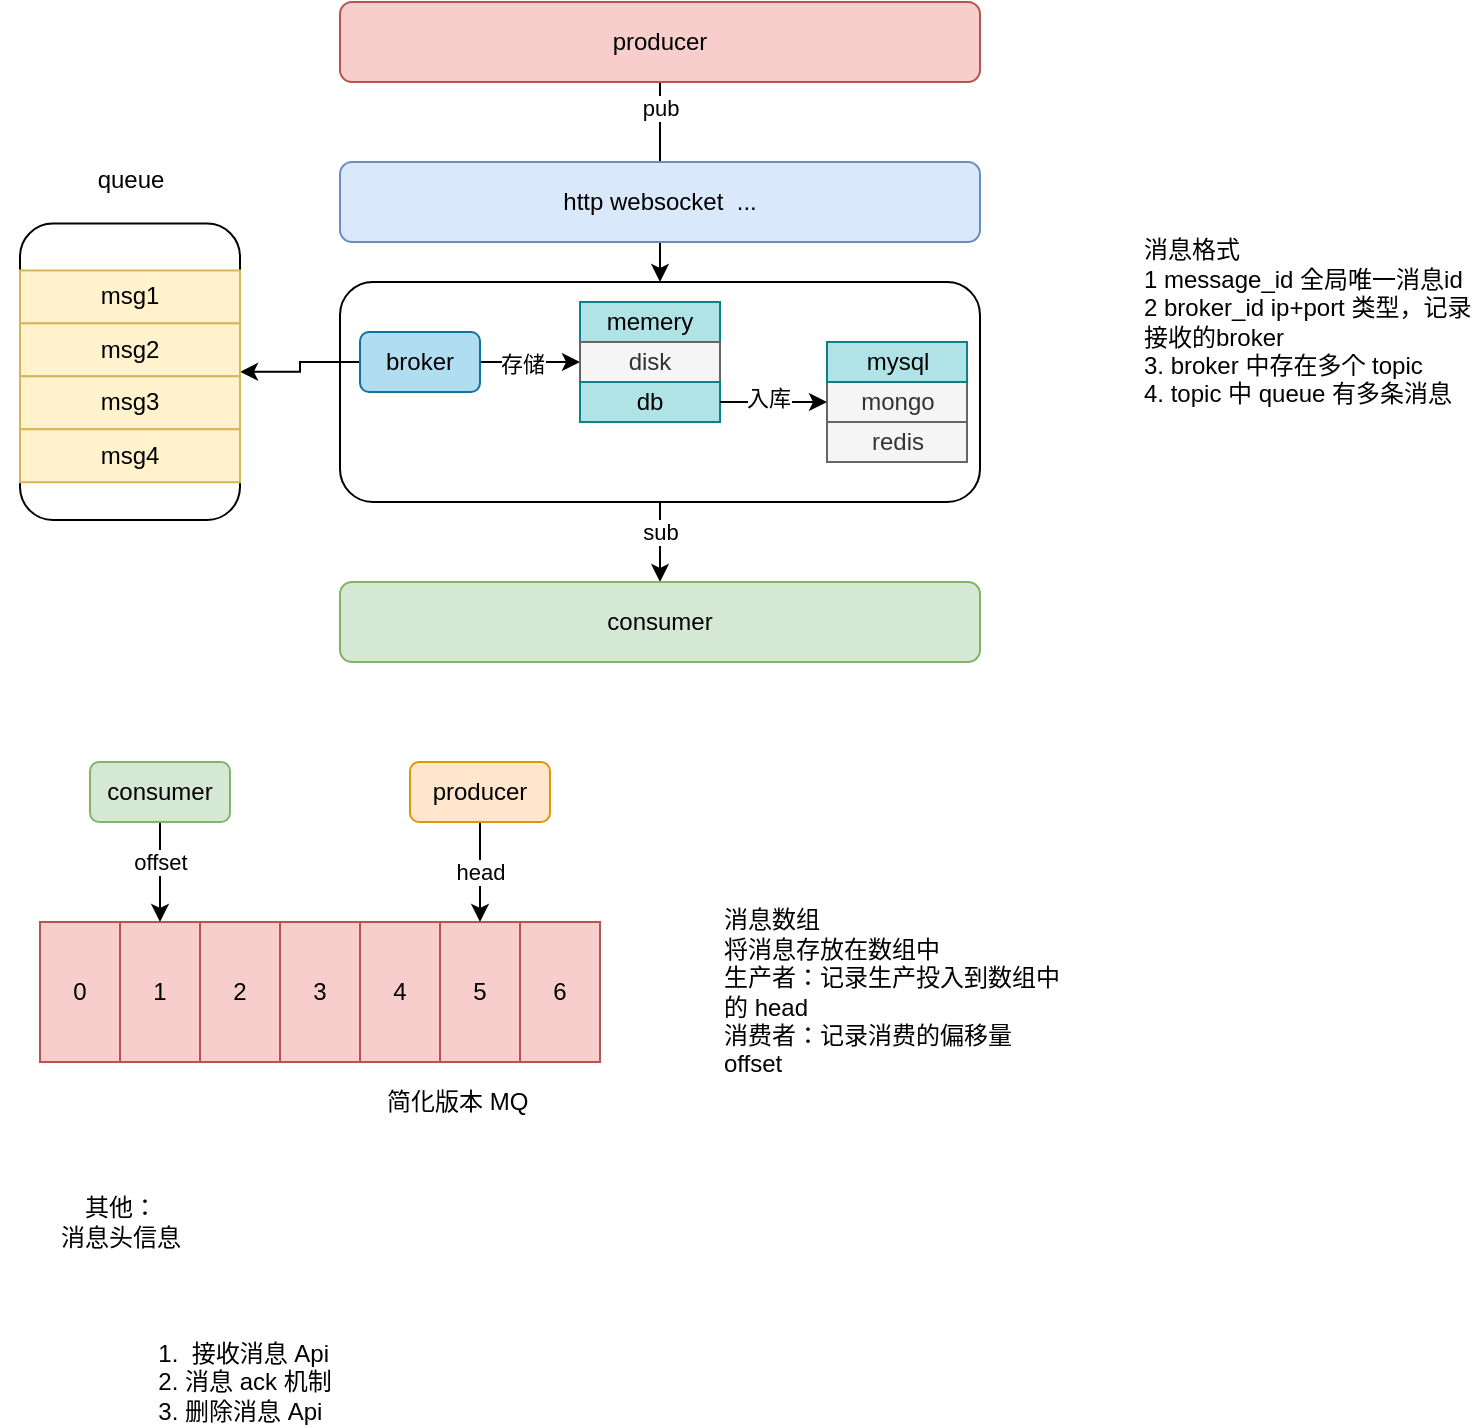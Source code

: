 <mxfile version="14.4.7" type="github">
  <diagram id="GEWbKtwTwwU5BR-KHDl5" name="第 1 页">
    <mxGraphModel dx="1422" dy="802" grid="1" gridSize="10" guides="1" tooltips="1" connect="1" arrows="1" fold="1" page="1" pageScale="1" pageWidth="827" pageHeight="1169" math="0" shadow="0">
      <root>
        <mxCell id="0" />
        <mxCell id="1" parent="0" />
        <mxCell id="4Ff3cxpEsu5nCAXXMV_1-10" value="" style="edgeStyle=orthogonalEdgeStyle;rounded=0;orthogonalLoop=1;jettySize=auto;html=1;" parent="1" source="4Ff3cxpEsu5nCAXXMV_1-2" target="4Ff3cxpEsu5nCAXXMV_1-6" edge="1">
          <mxGeometry relative="1" as="geometry" />
        </mxCell>
        <mxCell id="4Ff3cxpEsu5nCAXXMV_1-13" value="sub" style="edgeLabel;html=1;align=center;verticalAlign=middle;resizable=0;points=[];" parent="4Ff3cxpEsu5nCAXXMV_1-10" vertex="1" connectable="0">
          <mxGeometry x="0.25" y="3" relative="1" as="geometry">
            <mxPoint x="-3" y="-10" as="offset" />
          </mxGeometry>
        </mxCell>
        <mxCell id="4Ff3cxpEsu5nCAXXMV_1-2" value="" style="rounded=1;whiteSpace=wrap;html=1;" parent="1" vertex="1">
          <mxGeometry x="170" y="320" width="320" height="110" as="geometry" />
        </mxCell>
        <mxCell id="4Ff3cxpEsu5nCAXXMV_1-6" value="consumer" style="rounded=1;whiteSpace=wrap;html=1;fillColor=#d5e8d4;strokeColor=#82b366;" parent="1" vertex="1">
          <mxGeometry x="170" y="470" width="320" height="40" as="geometry" />
        </mxCell>
        <mxCell id="4Ff3cxpEsu5nCAXXMV_1-9" value="" style="edgeStyle=orthogonalEdgeStyle;rounded=0;orthogonalLoop=1;jettySize=auto;html=1;" parent="1" source="4Ff3cxpEsu5nCAXXMV_1-7" target="4Ff3cxpEsu5nCAXXMV_1-2" edge="1">
          <mxGeometry relative="1" as="geometry" />
        </mxCell>
        <mxCell id="4Ff3cxpEsu5nCAXXMV_1-11" value="pub" style="edgeLabel;html=1;align=center;verticalAlign=middle;resizable=0;points=[];" parent="4Ff3cxpEsu5nCAXXMV_1-9" vertex="1" connectable="0">
          <mxGeometry x="-0.291" y="1" relative="1" as="geometry">
            <mxPoint x="-1" y="-23" as="offset" />
          </mxGeometry>
        </mxCell>
        <mxCell id="4Ff3cxpEsu5nCAXXMV_1-7" value="producer" style="rounded=1;whiteSpace=wrap;html=1;fillColor=#f8cecc;strokeColor=#b85450;" parent="1" vertex="1">
          <mxGeometry x="170" y="180" width="320" height="40" as="geometry" />
        </mxCell>
        <mxCell id="4Ff3cxpEsu5nCAXXMV_1-26" style="edgeStyle=orthogonalEdgeStyle;rounded=0;orthogonalLoop=1;jettySize=auto;html=1;entryX=0;entryY=0.5;entryDx=0;entryDy=0;" parent="1" source="4Ff3cxpEsu5nCAXXMV_1-15" target="4Ff3cxpEsu5nCAXXMV_1-18" edge="1">
          <mxGeometry relative="1" as="geometry" />
        </mxCell>
        <mxCell id="4Ff3cxpEsu5nCAXXMV_1-27" value="存储" style="edgeLabel;html=1;align=center;verticalAlign=middle;resizable=0;points=[];" parent="4Ff3cxpEsu5nCAXXMV_1-26" vertex="1" connectable="0">
          <mxGeometry x="-0.186" y="-1" relative="1" as="geometry">
            <mxPoint as="offset" />
          </mxGeometry>
        </mxCell>
        <mxCell id="uMKOycxnDkq_2mH9ONQj-2" style="edgeStyle=orthogonalEdgeStyle;rounded=0;orthogonalLoop=1;jettySize=auto;html=1;" parent="1" source="4Ff3cxpEsu5nCAXXMV_1-15" target="uMKOycxnDkq_2mH9ONQj-1" edge="1">
          <mxGeometry relative="1" as="geometry" />
        </mxCell>
        <mxCell id="4Ff3cxpEsu5nCAXXMV_1-15" value="broker" style="rounded=1;whiteSpace=wrap;html=1;fillColor=#b1ddf0;strokeColor=#10739e;" parent="1" vertex="1">
          <mxGeometry x="180" y="345" width="60" height="30" as="geometry" />
        </mxCell>
        <mxCell id="4Ff3cxpEsu5nCAXXMV_1-23" value="" style="group;fillColor=#b0e3e6;strokeColor=#0e8088;" parent="1" vertex="1" connectable="0">
          <mxGeometry x="290" y="330" width="70" height="60" as="geometry" />
        </mxCell>
        <mxCell id="4Ff3cxpEsu5nCAXXMV_1-17" value="memery" style="rounded=0;whiteSpace=wrap;html=1;fillColor=#b0e3e6;strokeColor=#0e8088;" parent="4Ff3cxpEsu5nCAXXMV_1-23" vertex="1">
          <mxGeometry width="70" height="20" as="geometry" />
        </mxCell>
        <mxCell id="4Ff3cxpEsu5nCAXXMV_1-18" value="disk" style="rounded=0;whiteSpace=wrap;html=1;fillColor=#f5f5f5;strokeColor=#666666;fontColor=#333333;" parent="4Ff3cxpEsu5nCAXXMV_1-23" vertex="1">
          <mxGeometry y="20" width="70" height="20" as="geometry" />
        </mxCell>
        <mxCell id="4Ff3cxpEsu5nCAXXMV_1-19" value="db" style="rounded=0;whiteSpace=wrap;html=1;fillColor=#b0e3e6;strokeColor=#0e8088;" parent="4Ff3cxpEsu5nCAXXMV_1-23" vertex="1">
          <mxGeometry y="40" width="70" height="20" as="geometry" />
        </mxCell>
        <mxCell id="4Ff3cxpEsu5nCAXXMV_1-24" value="" style="group" parent="1" vertex="1" connectable="0">
          <mxGeometry x="413.5" y="350" width="70" height="60" as="geometry" />
        </mxCell>
        <mxCell id="4Ff3cxpEsu5nCAXXMV_1-20" value="mongo" style="rounded=0;whiteSpace=wrap;html=1;fillColor=#f5f5f5;strokeColor=#666666;fontColor=#333333;" parent="4Ff3cxpEsu5nCAXXMV_1-24" vertex="1">
          <mxGeometry y="20" width="70" height="20" as="geometry" />
        </mxCell>
        <mxCell id="4Ff3cxpEsu5nCAXXMV_1-21" value="mysql" style="rounded=0;whiteSpace=wrap;html=1;fillColor=#b0e3e6;strokeColor=#0e8088;" parent="4Ff3cxpEsu5nCAXXMV_1-24" vertex="1">
          <mxGeometry width="70" height="20" as="geometry" />
        </mxCell>
        <mxCell id="4Ff3cxpEsu5nCAXXMV_1-22" value="redis" style="rounded=0;whiteSpace=wrap;html=1;fillColor=#f5f5f5;strokeColor=#666666;fontColor=#333333;" parent="4Ff3cxpEsu5nCAXXMV_1-24" vertex="1">
          <mxGeometry y="40" width="70" height="20" as="geometry" />
        </mxCell>
        <mxCell id="4Ff3cxpEsu5nCAXXMV_1-25" style="edgeStyle=orthogonalEdgeStyle;rounded=0;orthogonalLoop=1;jettySize=auto;html=1;" parent="1" source="4Ff3cxpEsu5nCAXXMV_1-19" target="4Ff3cxpEsu5nCAXXMV_1-20" edge="1">
          <mxGeometry relative="1" as="geometry" />
        </mxCell>
        <mxCell id="4Ff3cxpEsu5nCAXXMV_1-28" value="入库" style="edgeLabel;html=1;align=center;verticalAlign=middle;resizable=0;points=[];" parent="4Ff3cxpEsu5nCAXXMV_1-25" vertex="1" connectable="0">
          <mxGeometry x="-0.122" y="2" relative="1" as="geometry">
            <mxPoint as="offset" />
          </mxGeometry>
        </mxCell>
        <mxCell id="4Ff3cxpEsu5nCAXXMV_1-29" value="消息格式&lt;br&gt;&lt;div&gt;&lt;span&gt;1&amp;nbsp;message_id&amp;nbsp;全局唯一消息id&lt;/span&gt;&lt;/div&gt;&lt;div&gt;&lt;span&gt;2&amp;nbsp;broker_id&amp;nbsp;ip+port&amp;nbsp;类型，记录接收的broker&lt;/span&gt;&lt;/div&gt;&lt;div&gt;&lt;span&gt;3. broker&amp;nbsp;中存在多个&amp;nbsp;topic&lt;/span&gt;&lt;/div&gt;&lt;div&gt;&lt;span&gt;4. topic&amp;nbsp;中&amp;nbsp;queue&amp;nbsp;有多条消息&lt;/span&gt;&lt;/div&gt;" style="text;html=1;strokeColor=none;fillColor=none;align=left;verticalAlign=middle;whiteSpace=wrap;rounded=0;" parent="1" vertex="1">
          <mxGeometry x="570" y="305" width="170" height="70" as="geometry" />
        </mxCell>
        <mxCell id="DPD9DdjjSpF7IbTdE0S3-2" value="http websocket&amp;nbsp; ..." style="rounded=1;whiteSpace=wrap;html=1;fillColor=#dae8fc;strokeColor=#6c8ebf;" parent="1" vertex="1">
          <mxGeometry x="170" y="260" width="320" height="40" as="geometry" />
        </mxCell>
        <mxCell id="uMKOycxnDkq_2mH9ONQj-8" value="" style="group" parent="1" vertex="1" connectable="0">
          <mxGeometry x="10" y="259" width="110" height="180" as="geometry" />
        </mxCell>
        <mxCell id="uMKOycxnDkq_2mH9ONQj-1" value="" style="rounded=1;whiteSpace=wrap;html=1;" parent="uMKOycxnDkq_2mH9ONQj-8" vertex="1">
          <mxGeometry y="31.765" width="110" height="148.235" as="geometry" />
        </mxCell>
        <mxCell id="uMKOycxnDkq_2mH9ONQj-3" value="queue" style="text;html=1;align=center;verticalAlign=middle;resizable=0;points=[];autosize=1;" parent="uMKOycxnDkq_2mH9ONQj-8" vertex="1">
          <mxGeometry x="30" width="50" height="20" as="geometry" />
        </mxCell>
        <mxCell id="uMKOycxnDkq_2mH9ONQj-4" value="msg1" style="rounded=0;whiteSpace=wrap;html=1;fillColor=#fff2cc;strokeColor=#d6b656;" parent="uMKOycxnDkq_2mH9ONQj-8" vertex="1">
          <mxGeometry y="55.235" width="110" height="26.471" as="geometry" />
        </mxCell>
        <mxCell id="uMKOycxnDkq_2mH9ONQj-5" value="msg2" style="rounded=0;whiteSpace=wrap;html=1;fillColor=#fff2cc;strokeColor=#d6b656;" parent="uMKOycxnDkq_2mH9ONQj-8" vertex="1">
          <mxGeometry y="81.706" width="110" height="26.471" as="geometry" />
        </mxCell>
        <mxCell id="uMKOycxnDkq_2mH9ONQj-6" value="msg3" style="rounded=0;whiteSpace=wrap;html=1;fillColor=#fff2cc;strokeColor=#d6b656;" parent="uMKOycxnDkq_2mH9ONQj-8" vertex="1">
          <mxGeometry y="108.176" width="110" height="26.471" as="geometry" />
        </mxCell>
        <mxCell id="uMKOycxnDkq_2mH9ONQj-7" value="msg4" style="rounded=0;whiteSpace=wrap;html=1;fillColor=#fff2cc;strokeColor=#d6b656;" parent="uMKOycxnDkq_2mH9ONQj-8" vertex="1">
          <mxGeometry y="134.647" width="110" height="26.471" as="geometry" />
        </mxCell>
        <mxCell id="bFqt1jwmSwAZHQrY0wR8-1" value="" style="rounded=0;whiteSpace=wrap;html=1;" parent="1" vertex="1">
          <mxGeometry x="20" y="640" width="280" height="70" as="geometry" />
        </mxCell>
        <mxCell id="bFqt1jwmSwAZHQrY0wR8-2" value="0" style="rounded=0;whiteSpace=wrap;html=1;fillColor=#f8cecc;strokeColor=#b85450;" parent="1" vertex="1">
          <mxGeometry x="20" y="640" width="40" height="70" as="geometry" />
        </mxCell>
        <mxCell id="bFqt1jwmSwAZHQrY0wR8-4" value="2" style="rounded=0;whiteSpace=wrap;html=1;fillColor=#f8cecc;strokeColor=#b85450;" parent="1" vertex="1">
          <mxGeometry x="100" y="640" width="40" height="70" as="geometry" />
        </mxCell>
        <mxCell id="bFqt1jwmSwAZHQrY0wR8-6" value="1" style="rounded=0;whiteSpace=wrap;html=1;fillColor=#f8cecc;strokeColor=#b85450;" parent="1" vertex="1">
          <mxGeometry x="60" y="640" width="40" height="70" as="geometry" />
        </mxCell>
        <mxCell id="bFqt1jwmSwAZHQrY0wR8-7" value="5" style="rounded=0;whiteSpace=wrap;html=1;fillColor=#f8cecc;strokeColor=#b85450;" parent="1" vertex="1">
          <mxGeometry x="220" y="640" width="40" height="70" as="geometry" />
        </mxCell>
        <mxCell id="bFqt1jwmSwAZHQrY0wR8-8" value="3" style="rounded=0;whiteSpace=wrap;html=1;fillColor=#f8cecc;strokeColor=#b85450;" parent="1" vertex="1">
          <mxGeometry x="140" y="640" width="40" height="70" as="geometry" />
        </mxCell>
        <mxCell id="bFqt1jwmSwAZHQrY0wR8-9" value="4" style="rounded=0;whiteSpace=wrap;html=1;fillColor=#f8cecc;strokeColor=#b85450;" parent="1" vertex="1">
          <mxGeometry x="180" y="640" width="40" height="70" as="geometry" />
        </mxCell>
        <mxCell id="bFqt1jwmSwAZHQrY0wR8-10" value="6" style="rounded=0;whiteSpace=wrap;html=1;fillColor=#f8cecc;strokeColor=#b85450;" parent="1" vertex="1">
          <mxGeometry x="260" y="640" width="40" height="70" as="geometry" />
        </mxCell>
        <mxCell id="bFqt1jwmSwAZHQrY0wR8-17" value="head" style="edgeStyle=orthogonalEdgeStyle;rounded=0;orthogonalLoop=1;jettySize=auto;html=1;entryX=0.5;entryY=0;entryDx=0;entryDy=0;" parent="1" source="bFqt1jwmSwAZHQrY0wR8-15" target="bFqt1jwmSwAZHQrY0wR8-7" edge="1">
          <mxGeometry relative="1" as="geometry" />
        </mxCell>
        <mxCell id="bFqt1jwmSwAZHQrY0wR8-15" value="producer" style="rounded=1;whiteSpace=wrap;html=1;fillColor=#ffe6cc;strokeColor=#d79b00;" parent="1" vertex="1">
          <mxGeometry x="205" y="560" width="70" height="30" as="geometry" />
        </mxCell>
        <mxCell id="bFqt1jwmSwAZHQrY0wR8-20" style="edgeStyle=orthogonalEdgeStyle;rounded=0;orthogonalLoop=1;jettySize=auto;html=1;entryX=0.5;entryY=0;entryDx=0;entryDy=0;" parent="1" source="bFqt1jwmSwAZHQrY0wR8-19" target="bFqt1jwmSwAZHQrY0wR8-6" edge="1">
          <mxGeometry relative="1" as="geometry" />
        </mxCell>
        <mxCell id="bFqt1jwmSwAZHQrY0wR8-21" value="offset" style="edgeLabel;html=1;align=center;verticalAlign=middle;resizable=0;points=[];" parent="bFqt1jwmSwAZHQrY0wR8-20" vertex="1" connectable="0">
          <mxGeometry x="-0.2" relative="1" as="geometry">
            <mxPoint as="offset" />
          </mxGeometry>
        </mxCell>
        <mxCell id="bFqt1jwmSwAZHQrY0wR8-19" value="consumer" style="rounded=1;whiteSpace=wrap;html=1;fillColor=#d5e8d4;strokeColor=#82b366;" parent="1" vertex="1">
          <mxGeometry x="45" y="560" width="70" height="30" as="geometry" />
        </mxCell>
        <mxCell id="bFqt1jwmSwAZHQrY0wR8-22" value="消息数组&lt;br&gt;将消息存放在数组中&lt;br&gt;生产者：记录生产投入到数组中的 head&lt;br&gt;消费者：记录消费的偏移量offset" style="text;html=1;strokeColor=none;fillColor=none;align=left;verticalAlign=middle;whiteSpace=wrap;rounded=0;" parent="1" vertex="1">
          <mxGeometry x="360" y="640" width="170" height="70" as="geometry" />
        </mxCell>
        <mxCell id="bFqt1jwmSwAZHQrY0wR8-23" value="简化版本 MQ&amp;nbsp;" style="text;html=1;align=center;verticalAlign=middle;resizable=0;points=[];autosize=1;" parent="1" vertex="1">
          <mxGeometry x="185" y="720" width="90" height="20" as="geometry" />
        </mxCell>
        <mxCell id="fyWQ-qrtpSepQQS7LTDg-1" value="&lt;div style=&quot;text-align: left&quot;&gt;&lt;span&gt;1.&amp;nbsp; 接收消息&amp;nbsp;Api&lt;/span&gt;&lt;/div&gt;&lt;div style=&quot;text-align: left&quot;&gt;&lt;span&gt;2.&amp;nbsp;消息&amp;nbsp;ack&amp;nbsp;机制&lt;/span&gt;&lt;/div&gt;&lt;div style=&quot;text-align: left&quot;&gt;&lt;span&gt;3.&amp;nbsp;删除消息&amp;nbsp;Api&lt;/span&gt;&lt;/div&gt;" style="text;html=1;strokeColor=none;fillColor=none;align=center;verticalAlign=middle;whiteSpace=wrap;rounded=0;" vertex="1" parent="1">
          <mxGeometry y="850" width="245" height="40" as="geometry" />
        </mxCell>
        <mxCell id="fyWQ-qrtpSepQQS7LTDg-2" value="其他：&lt;br&gt;消息头信息" style="text;html=1;align=center;verticalAlign=middle;resizable=0;points=[];autosize=1;" vertex="1" parent="1">
          <mxGeometry x="20" y="775" width="80" height="30" as="geometry" />
        </mxCell>
      </root>
    </mxGraphModel>
  </diagram>
</mxfile>
